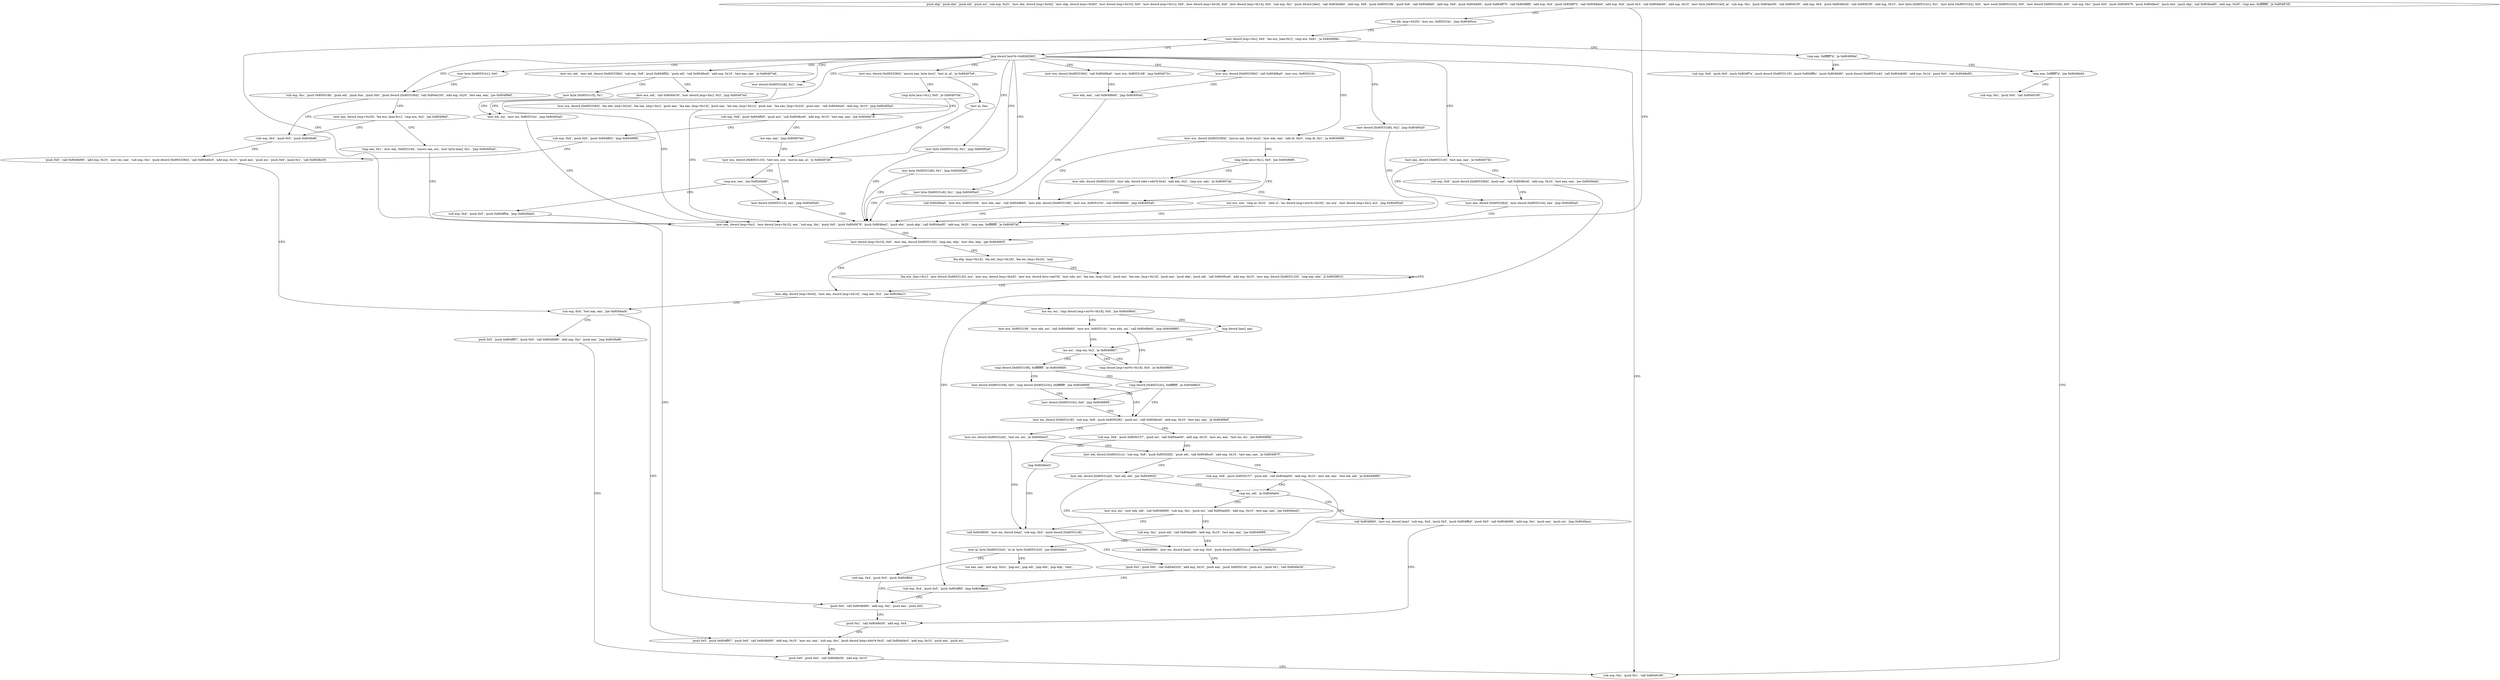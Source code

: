 digraph "func" {
"134517936" [label = "'push ebp', 'push ebx', 'push edi', 'push esi', 'sub esp, 0x2c', 'mov ebx, dword [esp+0x44]', 'mov ebp, dword [esp+0x40]', 'mov dword [esp+0x10], 0x0', 'mov dword [esp+0x1c], 0x0', 'mov dword [esp+0x18], 0x0', 'mov dword [esp+0x14], 0x0', 'sub esp, 0xc', 'push dword [ebx]', 'call 0x804bdb0', 'add esp, 0x8', 'push 0x805018b', 'push 0x6', 'call 0x8048fa0', 'add esp, 0x8', 'push 0x804fe85', 'push 0x804ff70', 'call 0x8048ff0', 'add esp, 0x4', 'push 0x804ff70', 'call 0x8048da0', 'add esp, 0x4', 'push 0x3', 'call 0x804bb40', 'add esp, 0x10', 'mov byte [0x80531b0], al', 'sub esp, 0xc', 'push 0x804ac00', 'call 0x804f1f0', 'add esp, 0x4', 'push 0x8049b20', 'call 0x804f1f0', 'add esp, 0x10', 'mov byte [0x80531b1], 0x1', 'mov byte [0x80531b2], 0x0', 'mov word [0x80531b3], 0x0', 'mov dword [0x80531b8], 0x0', 'sub esp, 0xc', 'push 0x0', 'push 0x804f478', 'push 0x804fee2', 'push ebx', 'push ebp', 'call 0x804ba80', 'add esp, 0x20', 'cmp eax, 0xffffffff', 'je 0x80497ef', " ]
"134518767" [label = "'mov dword [esp+0x10], 0x0', 'mov eax, dword [0x8053120]', 'cmp eax, ebp', 'mov ebx, ebp', 'jge 0x804983f', " ]
"134518153" [label = "'lea edi, [esp+0x20]', 'mov esi, 0x80531bc', 'jmp 0x80495ca', " ]
"134518847" [label = "'mov ebp, dword [esp+0x44]', 'mov eax, dword [esp+0x14]', 'cmp eax, 0x2', 'jne 0x8049a21', " ]
"134518786" [label = "'lea ebp, [esp+0x14]', 'lea edi, [esp+0x18]', 'lea esi, [esp+0x24]', 'nop', " ]
"134518218" [label = "'mov dword [esp+0xc], 0x0', 'lea ecx, [eax-0x1]', 'cmp ecx, 0x81', 'ja 0x804999e', " ]
"134519329" [label = "'sub esp, 0x4', 'test eax, eax', 'jne 0x8049ad4', " ]
"134518864" [label = "'xor esi, esi', 'cmp dword [esp+esi*4+0x18], 0x0', 'jne 0x804986d', " ]
"134518800" [label = "'lea ecx, [eax+0x1]', 'mov dword [0x8053120], ecx', 'mov ecx, dword [esp+0x44]', 'mov ecx, dword [ecx+eax*4]', 'mov edx, esi', 'lea eax, [esp+0xc]', 'push eax', 'lea eax, [esp+0x14]', 'push eax', 'push ebp', 'push edi', 'call 0x8049ca0', 'add esp, 0x10', 'mov eax, dword [0x8053120]', 'cmp eax, ebx', 'jl 0x8049810', " ]
"134519198" [label = "'cmp eax, 0xffffff7d', 'je 0x80499bd', " ]
"134518241" [label = "'jmp dword [ecx*4+0x804f260]', " ]
"134519508" [label = "'push 0x5', 'push 0x804ff97', 'push 0x0', 'call 0x8048d90', 'add esp, 0x10', 'mov esi, eax', 'sub esp, 0xc', 'push dword [ebp+ebx*4-0x4]', 'call 0x804d4c0', 'add esp, 0x10', 'push eax', 'push esi', " ]
"134519340" [label = "'push 0x5', 'push 0x804ff87', 'push 0x0', 'call 0x8048d90', 'add esp, 0xc', 'push eax', 'jmp 0x8049af8', " ]
"134518893" [label = "'mov ecx, 0x8053108', 'mov edx, esi', 'call 0x8049b60', 'mov ecx, 0x805310c', 'mov edx, esi', 'call 0x8049b60', 'jmp 0x8049860', " ]
"134518873" [label = "'nop dword [eax], eax', " ]
"134519229" [label = "'sub esp, 0x8', 'push 0x0', 'push 0x804ff7a', 'push dword [0x8053118]', 'push 0x804ff6c', 'push 0x804fe80', 'push dword [0x80531a4]', 'call 0x804db90', 'add esp, 0x14', 'push 0x0', 'call 0x8048e90', " ]
"134519205" [label = "'cmp eax, 0xffffff7e', 'jne 0x8049b04', " ]
"134518164" [label = "'mov dword [0x80531b8], 0x1', 'nop', " ]
"134518248" [label = "'mov ecx, dword [0x8053384]', 'lea edx, [esp+0x24]', 'lea eax, [esp+0xc]', 'push eax', 'lea eax, [esp+0x14]', 'push eax', 'lea eax, [esp+0x1c]', 'push eax', 'lea eax, [esp+0x24]', 'push eax', 'call 0x8049ca0', 'add esp, 0x10', 'jmp 0x80495a0', " ]
"134518288" [label = "'mov dword [0x80531b8], 0x2', 'jmp 0x80495a0', " ]
"134518300" [label = "'mov byte [0x80531b1], 0x0', " ]
"134518307" [label = "'sub esp, 0xc', 'push 0x805018b', 'push edi', 'push 0xa', 'push 0x0', 'push dword [0x8053384]', 'call 0x804e250', 'add esp, 0x20', 'test eax, eax', 'jne 0x80499ef', " ]
"134518377" [label = "'mov esi, edi', 'mov edi, dword [0x8053384]', 'sub esp, 0x8', 'push 0x804ff3b', 'push edi', 'call 0x8048ce0', 'add esp, 0x10', 'test eax, eax', 'je 0x80497a6', " ]
"134518430" [label = "'mov ecx, dword [0x8053384]', 'call 0x8049ba0', 'mov ecx, 0x8053108', 'jmp 0x804972c', " ]
"134518448" [label = "'mov byte [0x80531c4], 0x1', 'jmp 0x80495a0', " ]
"134518460" [label = "'mov byte [0x80531d0], 0x1', 'jmp 0x80495a0', " ]
"134518472" [label = "'mov ecx, dword [0x8053384]', 'movzx eax, byte [ecx]', 'mov edx, eax', 'add dl, 0xcf', 'cmp dl, 0x1', 'ja 0x80496f6', " ]
"134518556" [label = "'mov ecx, dword [0x8053384]', 'call 0x8049ba0', 'mov ecx, 0x805310c', " ]
"134518584" [label = "'mov eax, dword [0x80531c0]', 'test eax, eax', 'je 0x804975b', " ]
"134518634" [label = "'mov ecx, dword [0x8053384]', 'movzx eax, byte [ecx]', 'test al, al', 'je 0x80497b9', " ]
"134518682" [label = "'mov byte [0x80531c6], 0x1', 'jmp 0x80495a0', " ]
"134519556" [label = "'sub esp, 0xc', 'push 0x1', 'call 0x8049180', " ]
"134519544" [label = "'push 0x0', 'push 0x0', 'call 0x8048e30', 'add esp, 0x10', " ]
"134518880" [label = "'inc esi', 'cmp esi, 0x2', 'je 0x8049887', " ]
"134519216" [label = "'sub esp, 0xc', 'push 0x0', 'call 0x8049180', " ]
"134518176" [label = "'mov eax, dword [esp+0xc]', 'mov dword [esp+0x10], eax', 'sub esp, 0xc', 'push 0x0', 'push 0x804f478', 'push 0x804fee2', 'push ebx', 'push ebp', 'call 0x804ba80', 'add esp, 0x20', 'cmp eax, 0xffffffff', 'je 0x80497ef', " ]
"134519279" [label = "'sub esp, 0x4', 'push 0x5', 'push 0x804fef6', " ]
"134518342" [label = "'mov eax, dword [esp+0x20]', 'lea ecx, [eax-0x1]', 'cmp ecx, 0x2', 'jae 0x80499ef', " ]
"134518694" [label = "'mov byte [0x80531c5], 0x1', " ]
"134518410" [label = "'mov ecx, edi', 'call 0x8049c30', 'mov dword [esp+0xc], 0x3', 'jmp 0x80497ad', " ]
"134518572" [label = "'mov edx, eax', 'call 0x8049b60', 'jmp 0x80495a0', " ]
"134518518" [label = "'call 0x8049ba0', 'mov ecx, 0x8053108', 'mov edx, eax', 'call 0x8049b60', 'mov edx, dword [0x8053108]', 'mov ecx, 0x805310c', 'call 0x8049b60', 'jmp 0x80495a0', " ]
"134518491" [label = "'cmp byte [ecx+0x1], 0x0', 'jne 0x80496f6', " ]
"134518619" [label = "'mov eax, dword [0x8053384]', 'mov dword [0x80531c0], eax', 'jmp 0x80495a0', " ]
"134518593" [label = "'sub esp, 0x8', 'push dword [0x8053384]', 'push eax', 'call 0x8048ce0', 'add esp, 0x10', 'test eax, eax', 'jne 0x8049a6d', " ]
"134518713" [label = "'mov al, 0xa', " ]
"134518647" [label = "'cmp byte [ecx+0x1], 0x0', 'je 0x80497bb', " ]
"134518919" [label = "'cmp dword [0x8053108], 0xffffffff', 'je 0x80498d0', " ]
"134518886" [label = "'cmp dword [esp+esi*4+0x18], 0x0', 'je 0x8049860', " ]
"134518992" [label = "'mov dword [0x8053108], 0x0', 'cmp dword [0x805310c], 0xffffffff', 'jne 0x8049899', " ]
"134518928" [label = "'cmp dword [0x805310c], 0xffffffff', 'je 0x80498e3', " ]
"134519289" [label = "'push 0x0', 'call 0x8048d90', 'add esp, 0x10', 'mov esi, eax', 'sub esp, 0xc', 'push dword [0x8053384]', 'call 0x804d4c0', 'add esp, 0x10', 'push eax', 'push esi', 'push 0x0', 'push 0x1', 'call 0x8048e30', " ]
"134518358" [label = "'cmp eax, 0x1', 'mov eax, 0x80531bd', 'cmove eax, esi', 'mov byte [eax], 0x1', 'jmp 0x80495a0', " ]
"134518701" [label = "'mov edi, esi', 'mov esi, 0x80531bc', 'jmp 0x80495a0', " ]
"134518497" [label = "'mov edx, dword [0x8053120]', 'mov edx, dword [ebx+edx*4-0x4]', 'add edx, 0x2', 'cmp ecx, edx', 'je 0x80497da', " ]
"134519405" [label = "'sub esp, 0x4', 'push 0x5', 'push 0x804ff0f', 'jmp 0x8049abd', " ]
"134518715" [label = "'mov ecx, dword [0x8053110]', 'test ecx, ecx', 'movzx eax, al', 'js 0x80497d0', " ]
"134518653" [label = "'sub esp, 0x8', 'push 0x804ff40', 'push ecx', 'call 0x8048ce0', 'add esp, 0x10', 'test eax, eax', 'jne 0x8049a79', " ]
"134518937" [label = "'mov esi, dword [0x80531c8]', 'sub esp, 0x8', 'push 0x8050282', 'push esi', 'call 0x8048ce0', 'add esp, 0x10', 'test eax, eax', 'je 0x80498ef', " ]
"134519011" [label = "'mov dword [0x805310c], 0x0', 'jmp 0x8049899', " ]
"134518746" [label = "'xor ecx, ecx', 'cmp al, 0x32', 'sete cl', 'inc dword [esp+ecx*4+0x18]', 'inc ecx', 'mov dword [esp+0xc], ecx', 'jmp 0x80495a0', " ]
"134519485" [label = "'push 0x0', 'call 0x8048d90', 'add esp, 0xc', 'push eax', 'push 0x0', " ]
"134518736" [label = "'mov dword [0x8053110], eax', 'jmp 0x80495a0', " ]
"134518728" [label = "'cmp ecx, eax', 'jne 0x8049a88', " ]
"134519432" [label = "'sub esp, 0x4', 'push 0x5', 'push 0x804ff5a', 'jmp 0x8049abd', " ]
"134519417" [label = "'sub esp, 0x4', 'push 0x5', 'push 0x804ff43', 'jmp 0x80499f9', " ]
"134518678" [label = "'xor eax, eax', 'jmp 0x80497bb', " ]
"134519023" [label = "'mov esi, dword [0x80531a0]', 'test esi, esi', 'je 0x8049a43', " ]
"134518964" [label = "'sub esp, 0x8', 'push 0x8050157', 'push esi', 'call 0x804ae00', 'add esp, 0x10', 'mov esi, eax', 'test esi, esi', 'jne 0x80498fd', " ]
"134519498" [label = "'push 0x1', 'call 0x8048e30', 'add esp, 0x4', " ]
"134519363" [label = "'call 0x8048f40', 'mov esi, dword [eax]', 'sub esp, 0x4', 'push dword [0x80531c8]', " ]
"134519037" [label = "'mov edi, dword [0x80531cc]', 'sub esp, 0x8', 'push 0x8050282', 'push edi', 'call 0x8048ce0', 'add esp, 0x10', 'test eax, eax', 'je 0x804997f', " ]
"134518987" [label = "'jmp 0x8049a43', " ]
"134519379" [label = "'push 0x3', 'push 0x0', 'call 0x804d320', 'add esp, 0x10', 'push eax', 'push 0x80501cb', 'push esi', 'push 0x1', 'call 0x8048e30', " ]
"134519167" [label = "'mov edi, dword [0x80531a0]', 'test edi, edi', 'jne 0x804992f', " ]
"134519064" [label = "'sub esp, 0x8', 'push 0x8050157', 'push edi', 'call 0x804ae00', 'add esp, 0x10', 'mov edi, eax', 'test edi, edi', 'je 0x8049989', " ]
"134519087" [label = "'cmp esi, edi', 'je 0x8049a94', " ]
"134519177" [label = "'call 0x8048f40', 'mov esi, dword [eax]', 'sub esp, 0x4', 'push dword [0x80531cc]', 'jmp 0x8049a53', " ]
"134519444" [label = "'call 0x8048f40', 'mov esi, dword [eax]', 'sub esp, 0x4', 'push 0x5', 'push 0x804ffb0', 'push 0x0', 'call 0x8048d90', 'add esp, 0xc', 'push eax', 'push esi', 'jmp 0x8049aca', " ]
"134519095" [label = "'mov ecx, esi', 'mov edx, edi', 'call 0x8049d90', 'sub esp, 0xc', 'push esi', 'call 0x804ad00', 'add esp, 0x10', 'test eax, eax', 'jne 0x8049a43', " ]
"134519124" [label = "'sub esp, 0xc', 'push edi', 'call 0x804ad00', 'add esp, 0x10', 'test eax, eax', 'jne 0x8049989', " ]
"134519140" [label = "'mov al, byte [0x80531b4]', 'or al, byte [0x80531b3]', 'jne 0x8049ab3', " ]
"134519475" [label = "'sub esp, 0x4', 'push 0x5', 'push 0x804ffd4', " ]
"134519157" [label = "'xor eax, eax', 'add esp, 0x2c', 'pop esi', 'pop edi', 'pop ebx', 'pop ebp', 'retn', " ]
"134517936" -> "134518767" [ label = "CFG" ]
"134517936" -> "134518153" [ label = "CFG" ]
"134518767" -> "134518847" [ label = "CFG" ]
"134518767" -> "134518786" [ label = "CFG" ]
"134518153" -> "134518218" [ label = "CFG" ]
"134518847" -> "134519329" [ label = "CFG" ]
"134518847" -> "134518864" [ label = "CFG" ]
"134518786" -> "134518800" [ label = "CFG" ]
"134518218" -> "134519198" [ label = "CFG" ]
"134518218" -> "134518241" [ label = "CFG" ]
"134519329" -> "134519508" [ label = "CFG" ]
"134519329" -> "134519340" [ label = "CFG" ]
"134518864" -> "134518893" [ label = "CFG" ]
"134518864" -> "134518873" [ label = "CFG" ]
"134518800" -> "134518800" [ label = "CFG" ]
"134518800" -> "134518847" [ label = "CFG" ]
"134519198" -> "134519229" [ label = "CFG" ]
"134519198" -> "134519205" [ label = "CFG" ]
"134518241" -> "134518164" [ label = "CFG" ]
"134518241" -> "134518248" [ label = "CFG" ]
"134518241" -> "134518288" [ label = "CFG" ]
"134518241" -> "134518300" [ label = "CFG" ]
"134518241" -> "134518307" [ label = "CFG" ]
"134518241" -> "134518377" [ label = "CFG" ]
"134518241" -> "134518430" [ label = "CFG" ]
"134518241" -> "134518448" [ label = "CFG" ]
"134518241" -> "134518460" [ label = "CFG" ]
"134518241" -> "134518472" [ label = "CFG" ]
"134518241" -> "134518556" [ label = "CFG" ]
"134518241" -> "134518584" [ label = "CFG" ]
"134518241" -> "134518634" [ label = "CFG" ]
"134518241" -> "134518682" [ label = "CFG" ]
"134518241" -> "134519556" [ label = "CFG" ]
"134519508" -> "134519544" [ label = "CFG" ]
"134519340" -> "134519544" [ label = "CFG" ]
"134518893" -> "134518880" [ label = "CFG" ]
"134518873" -> "134518880" [ label = "CFG" ]
"134519205" -> "134519556" [ label = "CFG" ]
"134519205" -> "134519216" [ label = "CFG" ]
"134518164" -> "134518176" [ label = "CFG" ]
"134518248" -> "134518176" [ label = "CFG" ]
"134518288" -> "134518176" [ label = "CFG" ]
"134518300" -> "134518307" [ label = "CFG" ]
"134518307" -> "134519279" [ label = "CFG" ]
"134518307" -> "134518342" [ label = "CFG" ]
"134518377" -> "134518694" [ label = "CFG" ]
"134518377" -> "134518410" [ label = "CFG" ]
"134518430" -> "134518572" [ label = "CFG" ]
"134518448" -> "134518176" [ label = "CFG" ]
"134518460" -> "134518176" [ label = "CFG" ]
"134518472" -> "134518518" [ label = "CFG" ]
"134518472" -> "134518491" [ label = "CFG" ]
"134518556" -> "134518572" [ label = "CFG" ]
"134518584" -> "134518619" [ label = "CFG" ]
"134518584" -> "134518593" [ label = "CFG" ]
"134518634" -> "134518713" [ label = "CFG" ]
"134518634" -> "134518647" [ label = "CFG" ]
"134518682" -> "134518176" [ label = "CFG" ]
"134519544" -> "134519556" [ label = "CFG" ]
"134518880" -> "134518919" [ label = "CFG" ]
"134518880" -> "134518886" [ label = "CFG" ]
"134518176" -> "134518767" [ label = "CFG" ]
"134518176" -> "134518218" [ label = "CFG" ]
"134519279" -> "134519289" [ label = "CFG" ]
"134518342" -> "134519279" [ label = "CFG" ]
"134518342" -> "134518358" [ label = "CFG" ]
"134518694" -> "134518701" [ label = "CFG" ]
"134518410" -> "134518701" [ label = "CFG" ]
"134518572" -> "134518176" [ label = "CFG" ]
"134518518" -> "134518176" [ label = "CFG" ]
"134518491" -> "134518518" [ label = "CFG" ]
"134518491" -> "134518497" [ label = "CFG" ]
"134518619" -> "134518176" [ label = "CFG" ]
"134518593" -> "134519405" [ label = "CFG" ]
"134518593" -> "134518619" [ label = "CFG" ]
"134518713" -> "134518715" [ label = "CFG" ]
"134518647" -> "134518715" [ label = "CFG" ]
"134518647" -> "134518653" [ label = "CFG" ]
"134518919" -> "134518992" [ label = "CFG" ]
"134518919" -> "134518928" [ label = "CFG" ]
"134518886" -> "134518880" [ label = "CFG" ]
"134518886" -> "134518893" [ label = "CFG" ]
"134518992" -> "134518937" [ label = "CFG" ]
"134518992" -> "134519011" [ label = "CFG" ]
"134518928" -> "134519011" [ label = "CFG" ]
"134518928" -> "134518937" [ label = "CFG" ]
"134519289" -> "134519329" [ label = "CFG" ]
"134518358" -> "134518176" [ label = "CFG" ]
"134518701" -> "134518176" [ label = "CFG" ]
"134518497" -> "134518746" [ label = "CFG" ]
"134518497" -> "134518518" [ label = "CFG" ]
"134519405" -> "134519485" [ label = "CFG" ]
"134518715" -> "134518736" [ label = "CFG" ]
"134518715" -> "134518728" [ label = "CFG" ]
"134518653" -> "134519417" [ label = "CFG" ]
"134518653" -> "134518678" [ label = "CFG" ]
"134518937" -> "134519023" [ label = "CFG" ]
"134518937" -> "134518964" [ label = "CFG" ]
"134519011" -> "134518937" [ label = "CFG" ]
"134518746" -> "134518176" [ label = "CFG" ]
"134519485" -> "134519498" [ label = "CFG" ]
"134518736" -> "134518176" [ label = "CFG" ]
"134518728" -> "134519432" [ label = "CFG" ]
"134518728" -> "134518736" [ label = "CFG" ]
"134519432" -> "134519485" [ label = "CFG" ]
"134519417" -> "134519289" [ label = "CFG" ]
"134518678" -> "134518715" [ label = "CFG" ]
"134519023" -> "134519363" [ label = "CFG" ]
"134519023" -> "134519037" [ label = "CFG" ]
"134518964" -> "134519037" [ label = "CFG" ]
"134518964" -> "134518987" [ label = "CFG" ]
"134519498" -> "134519508" [ label = "CFG" ]
"134519363" -> "134519379" [ label = "CFG" ]
"134519037" -> "134519167" [ label = "CFG" ]
"134519037" -> "134519064" [ label = "CFG" ]
"134518987" -> "134519363" [ label = "CFG" ]
"134519379" -> "134519405" [ label = "CFG" ]
"134519167" -> "134519087" [ label = "CFG" ]
"134519167" -> "134519177" [ label = "CFG" ]
"134519064" -> "134519177" [ label = "CFG" ]
"134519064" -> "134519087" [ label = "CFG" ]
"134519087" -> "134519444" [ label = "CFG" ]
"134519087" -> "134519095" [ label = "CFG" ]
"134519177" -> "134519379" [ label = "CFG" ]
"134519444" -> "134519498" [ label = "CFG" ]
"134519095" -> "134519363" [ label = "CFG" ]
"134519095" -> "134519124" [ label = "CFG" ]
"134519124" -> "134519177" [ label = "CFG" ]
"134519124" -> "134519140" [ label = "CFG" ]
"134519140" -> "134519475" [ label = "CFG" ]
"134519140" -> "134519157" [ label = "CFG" ]
"134519475" -> "134519485" [ label = "CFG" ]
}
